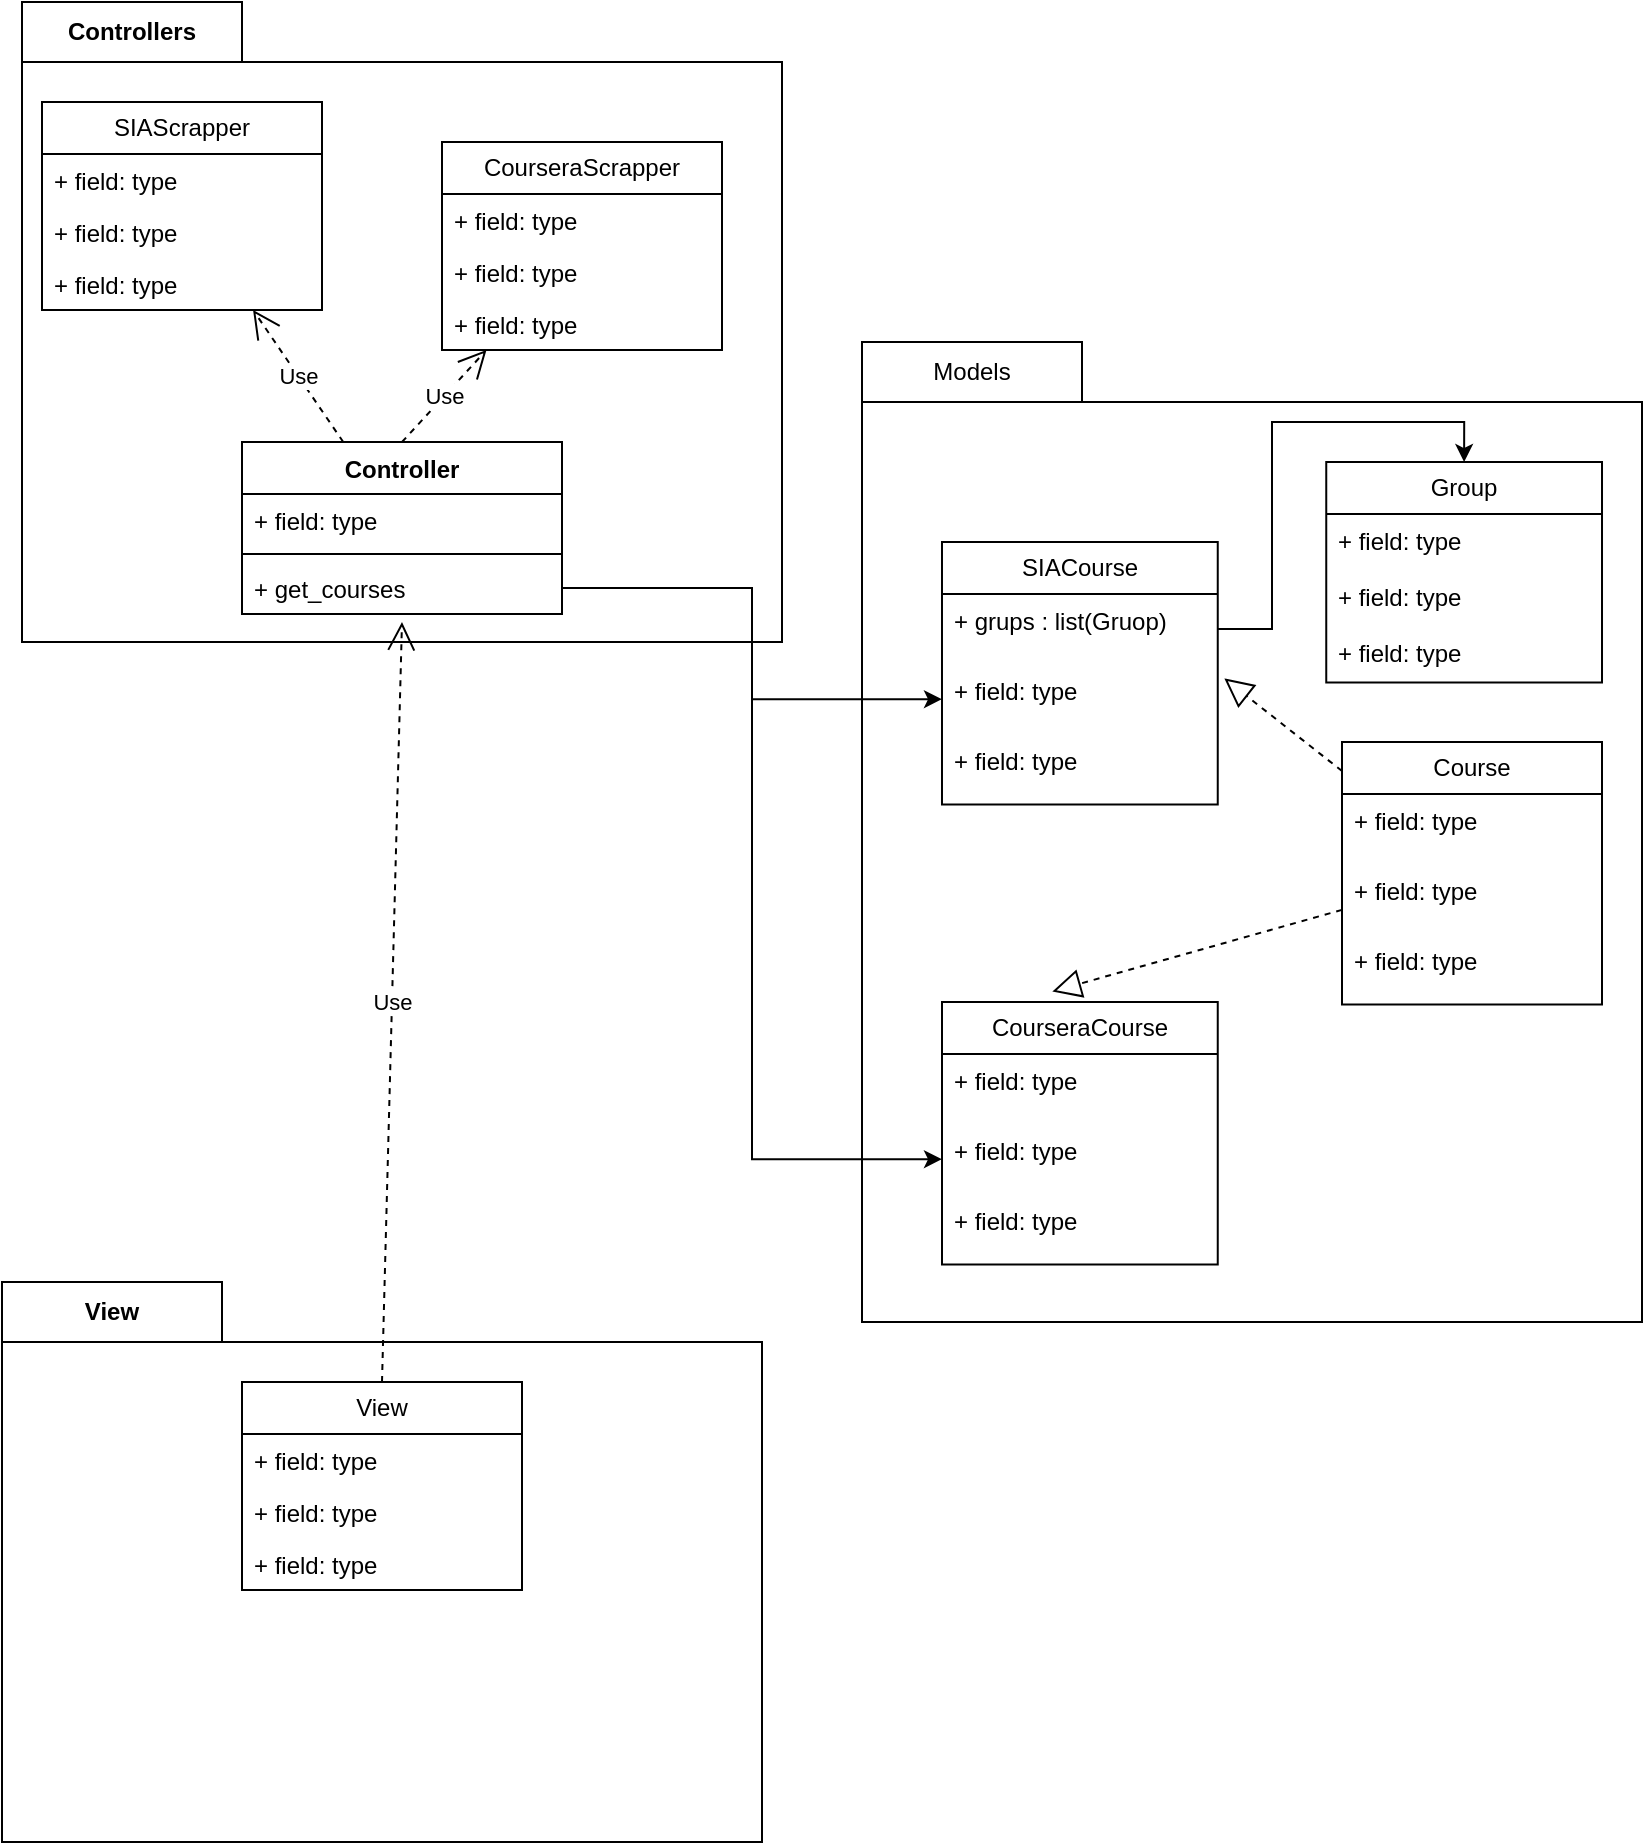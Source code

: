 <mxfile version="21.5.0" type="github">
  <diagram name="Página-1" id="rOxvobYUixdnEhXv50jH">
    <mxGraphModel dx="1500" dy="819" grid="1" gridSize="10" guides="1" tooltips="1" connect="1" arrows="1" fold="1" page="1" pageScale="1" pageWidth="827" pageHeight="1169" math="0" shadow="0">
      <root>
        <mxCell id="0" />
        <mxCell id="1" parent="0" />
        <mxCell id="60lB5uvHRvaHwJrx52zC-39" value="Controllers" style="shape=folder;fontStyle=1;tabWidth=110;tabHeight=30;tabPosition=left;html=1;boundedLbl=1;labelInHeader=1;container=1;collapsible=0;whiteSpace=wrap;" vertex="1" parent="1">
          <mxGeometry x="10" y="10" width="380" height="320" as="geometry" />
        </mxCell>
        <mxCell id="60lB5uvHRvaHwJrx52zC-40" value="" style="html=1;strokeColor=none;resizeWidth=1;resizeHeight=1;fillColor=none;part=1;connectable=0;allowArrows=0;deletable=0;whiteSpace=wrap;" vertex="1" parent="60lB5uvHRvaHwJrx52zC-39">
          <mxGeometry width="380" height="224" relative="1" as="geometry">
            <mxPoint y="30" as="offset" />
          </mxGeometry>
        </mxCell>
        <mxCell id="60lB5uvHRvaHwJrx52zC-1" value="Controller" style="swimlane;fontStyle=1;align=center;verticalAlign=top;childLayout=stackLayout;horizontal=1;startSize=26;horizontalStack=0;resizeParent=1;resizeParentMax=0;resizeLast=0;collapsible=1;marginBottom=0;whiteSpace=wrap;html=1;" vertex="1" parent="60lB5uvHRvaHwJrx52zC-39">
          <mxGeometry x="110" y="220" width="160" height="86" as="geometry" />
        </mxCell>
        <mxCell id="60lB5uvHRvaHwJrx52zC-2" value="+ field: type" style="text;strokeColor=none;fillColor=none;align=left;verticalAlign=top;spacingLeft=4;spacingRight=4;overflow=hidden;rotatable=0;points=[[0,0.5],[1,0.5]];portConstraint=eastwest;whiteSpace=wrap;html=1;" vertex="1" parent="60lB5uvHRvaHwJrx52zC-1">
          <mxGeometry y="26" width="160" height="26" as="geometry" />
        </mxCell>
        <mxCell id="60lB5uvHRvaHwJrx52zC-3" value="" style="line;strokeWidth=1;fillColor=none;align=left;verticalAlign=middle;spacingTop=-1;spacingLeft=3;spacingRight=3;rotatable=0;labelPosition=right;points=[];portConstraint=eastwest;strokeColor=inherit;" vertex="1" parent="60lB5uvHRvaHwJrx52zC-1">
          <mxGeometry y="52" width="160" height="8" as="geometry" />
        </mxCell>
        <mxCell id="60lB5uvHRvaHwJrx52zC-4" value="+ get_courses" style="text;strokeColor=none;fillColor=none;align=left;verticalAlign=top;spacingLeft=4;spacingRight=4;overflow=hidden;rotatable=0;points=[[0,0.5],[1,0.5]];portConstraint=eastwest;whiteSpace=wrap;html=1;" vertex="1" parent="60lB5uvHRvaHwJrx52zC-1">
          <mxGeometry y="60" width="160" height="26" as="geometry" />
        </mxCell>
        <mxCell id="60lB5uvHRvaHwJrx52zC-5" value="SIAScrapper" style="swimlane;fontStyle=0;childLayout=stackLayout;horizontal=1;startSize=26;fillColor=none;horizontalStack=0;resizeParent=1;resizeParentMax=0;resizeLast=0;collapsible=1;marginBottom=0;whiteSpace=wrap;html=1;" vertex="1" parent="60lB5uvHRvaHwJrx52zC-39">
          <mxGeometry x="10" y="50" width="140" height="104" as="geometry" />
        </mxCell>
        <mxCell id="60lB5uvHRvaHwJrx52zC-6" value="+ field: type" style="text;strokeColor=none;fillColor=none;align=left;verticalAlign=top;spacingLeft=4;spacingRight=4;overflow=hidden;rotatable=0;points=[[0,0.5],[1,0.5]];portConstraint=eastwest;whiteSpace=wrap;html=1;" vertex="1" parent="60lB5uvHRvaHwJrx52zC-5">
          <mxGeometry y="26" width="140" height="26" as="geometry" />
        </mxCell>
        <mxCell id="60lB5uvHRvaHwJrx52zC-7" value="+ field: type" style="text;strokeColor=none;fillColor=none;align=left;verticalAlign=top;spacingLeft=4;spacingRight=4;overflow=hidden;rotatable=0;points=[[0,0.5],[1,0.5]];portConstraint=eastwest;whiteSpace=wrap;html=1;" vertex="1" parent="60lB5uvHRvaHwJrx52zC-5">
          <mxGeometry y="52" width="140" height="26" as="geometry" />
        </mxCell>
        <mxCell id="60lB5uvHRvaHwJrx52zC-8" value="+ field: type" style="text;strokeColor=none;fillColor=none;align=left;verticalAlign=top;spacingLeft=4;spacingRight=4;overflow=hidden;rotatable=0;points=[[0,0.5],[1,0.5]];portConstraint=eastwest;whiteSpace=wrap;html=1;" vertex="1" parent="60lB5uvHRvaHwJrx52zC-5">
          <mxGeometry y="78" width="140" height="26" as="geometry" />
        </mxCell>
        <mxCell id="60lB5uvHRvaHwJrx52zC-14" value="Use" style="endArrow=open;endSize=12;dashed=1;html=1;rounded=0;" edge="1" parent="60lB5uvHRvaHwJrx52zC-39" source="60lB5uvHRvaHwJrx52zC-1" target="60lB5uvHRvaHwJrx52zC-5">
          <mxGeometry width="160" relative="1" as="geometry">
            <mxPoint x="320" y="290" as="sourcePoint" />
            <mxPoint x="480" y="290" as="targetPoint" />
          </mxGeometry>
        </mxCell>
        <mxCell id="60lB5uvHRvaHwJrx52zC-9" value="CourseraScrapper" style="swimlane;fontStyle=0;childLayout=stackLayout;horizontal=1;startSize=26;fillColor=none;horizontalStack=0;resizeParent=1;resizeParentMax=0;resizeLast=0;collapsible=1;marginBottom=0;whiteSpace=wrap;html=1;" vertex="1" parent="60lB5uvHRvaHwJrx52zC-39">
          <mxGeometry x="210" y="70" width="140" height="104" as="geometry" />
        </mxCell>
        <mxCell id="60lB5uvHRvaHwJrx52zC-10" value="+ field: type" style="text;strokeColor=none;fillColor=none;align=left;verticalAlign=top;spacingLeft=4;spacingRight=4;overflow=hidden;rotatable=0;points=[[0,0.5],[1,0.5]];portConstraint=eastwest;whiteSpace=wrap;html=1;" vertex="1" parent="60lB5uvHRvaHwJrx52zC-9">
          <mxGeometry y="26" width="140" height="26" as="geometry" />
        </mxCell>
        <mxCell id="60lB5uvHRvaHwJrx52zC-11" value="+ field: type" style="text;strokeColor=none;fillColor=none;align=left;verticalAlign=top;spacingLeft=4;spacingRight=4;overflow=hidden;rotatable=0;points=[[0,0.5],[1,0.5]];portConstraint=eastwest;whiteSpace=wrap;html=1;" vertex="1" parent="60lB5uvHRvaHwJrx52zC-9">
          <mxGeometry y="52" width="140" height="26" as="geometry" />
        </mxCell>
        <mxCell id="60lB5uvHRvaHwJrx52zC-12" value="+ field: type" style="text;strokeColor=none;fillColor=none;align=left;verticalAlign=top;spacingLeft=4;spacingRight=4;overflow=hidden;rotatable=0;points=[[0,0.5],[1,0.5]];portConstraint=eastwest;whiteSpace=wrap;html=1;" vertex="1" parent="60lB5uvHRvaHwJrx52zC-9">
          <mxGeometry y="78" width="140" height="26" as="geometry" />
        </mxCell>
        <mxCell id="60lB5uvHRvaHwJrx52zC-13" value="Use" style="endArrow=open;endSize=12;dashed=1;html=1;rounded=0;exitX=0.5;exitY=0;exitDx=0;exitDy=0;" edge="1" parent="60lB5uvHRvaHwJrx52zC-39" source="60lB5uvHRvaHwJrx52zC-1" target="60lB5uvHRvaHwJrx52zC-9">
          <mxGeometry width="160" relative="1" as="geometry">
            <mxPoint x="600" y="290" as="sourcePoint" />
            <mxPoint x="480" y="290" as="targetPoint" />
          </mxGeometry>
        </mxCell>
        <mxCell id="60lB5uvHRvaHwJrx52zC-58" value="Models" style="shape=folder;tabWidth=110;tabHeight=30;tabPosition=left;html=1;boundedLbl=1;labelInHeader=1;container=1;collapsible=0;whiteSpace=wrap;textDirection=ltr;" vertex="1" parent="1">
          <mxGeometry x="430" y="180" width="390" height="490" as="geometry" />
        </mxCell>
        <mxCell id="60lB5uvHRvaHwJrx52zC-59" value="" style="html=1;strokeColor=none;resizeWidth=1;resizeHeight=1;fillColor=none;part=1;connectable=0;allowArrows=0;deletable=0;whiteSpace=wrap;" vertex="1" parent="60lB5uvHRvaHwJrx52zC-58">
          <mxGeometry width="390" height="302.203" relative="1" as="geometry">
            <mxPoint y="30" as="offset" />
          </mxGeometry>
        </mxCell>
        <mxCell id="60lB5uvHRvaHwJrx52zC-23" value="Course" style="swimlane;fontStyle=0;childLayout=stackLayout;horizontal=1;startSize=26;fillColor=none;horizontalStack=0;resizeParent=1;resizeParentMax=0;resizeLast=0;collapsible=1;marginBottom=0;whiteSpace=wrap;html=1;" vertex="1" parent="60lB5uvHRvaHwJrx52zC-58">
          <mxGeometry x="240.001" y="200.005" width="130" height="131.231" as="geometry" />
        </mxCell>
        <mxCell id="60lB5uvHRvaHwJrx52zC-24" value="+ field: type" style="text;strokeColor=none;fillColor=none;align=left;verticalAlign=top;spacingLeft=4;spacingRight=4;overflow=hidden;rotatable=0;points=[[0,0.5],[1,0.5]];portConstraint=eastwest;whiteSpace=wrap;html=1;" vertex="1" parent="60lB5uvHRvaHwJrx52zC-23">
          <mxGeometry y="26" width="130" height="35.077" as="geometry" />
        </mxCell>
        <mxCell id="60lB5uvHRvaHwJrx52zC-25" value="+ field: type" style="text;strokeColor=none;fillColor=none;align=left;verticalAlign=top;spacingLeft=4;spacingRight=4;overflow=hidden;rotatable=0;points=[[0,0.5],[1,0.5]];portConstraint=eastwest;whiteSpace=wrap;html=1;" vertex="1" parent="60lB5uvHRvaHwJrx52zC-23">
          <mxGeometry y="61.077" width="130" height="35.077" as="geometry" />
        </mxCell>
        <mxCell id="60lB5uvHRvaHwJrx52zC-26" value="+ field: type" style="text;strokeColor=none;fillColor=none;align=left;verticalAlign=top;spacingLeft=4;spacingRight=4;overflow=hidden;rotatable=0;points=[[0,0.5],[1,0.5]];portConstraint=eastwest;whiteSpace=wrap;html=1;" vertex="1" parent="60lB5uvHRvaHwJrx52zC-23">
          <mxGeometry y="96.154" width="130" height="35.077" as="geometry" />
        </mxCell>
        <mxCell id="60lB5uvHRvaHwJrx52zC-15" value="CourseraCourse" style="swimlane;fontStyle=0;childLayout=stackLayout;horizontal=1;startSize=26;fillColor=none;horizontalStack=0;resizeParent=1;resizeParentMax=0;resizeLast=0;collapsible=1;marginBottom=0;whiteSpace=wrap;html=1;" vertex="1" parent="60lB5uvHRvaHwJrx52zC-58">
          <mxGeometry x="39.998" y="329.996" width="137.879" height="131.231" as="geometry" />
        </mxCell>
        <mxCell id="60lB5uvHRvaHwJrx52zC-16" value="+ field: type" style="text;strokeColor=none;fillColor=none;align=left;verticalAlign=top;spacingLeft=4;spacingRight=4;overflow=hidden;rotatable=0;points=[[0,0.5],[1,0.5]];portConstraint=eastwest;whiteSpace=wrap;html=1;" vertex="1" parent="60lB5uvHRvaHwJrx52zC-15">
          <mxGeometry y="26" width="137.879" height="35.077" as="geometry" />
        </mxCell>
        <mxCell id="60lB5uvHRvaHwJrx52zC-17" value="+ field: type" style="text;strokeColor=none;fillColor=none;align=left;verticalAlign=top;spacingLeft=4;spacingRight=4;overflow=hidden;rotatable=0;points=[[0,0.5],[1,0.5]];portConstraint=eastwest;whiteSpace=wrap;html=1;" vertex="1" parent="60lB5uvHRvaHwJrx52zC-15">
          <mxGeometry y="61.077" width="137.879" height="35.077" as="geometry" />
        </mxCell>
        <mxCell id="60lB5uvHRvaHwJrx52zC-18" value="+ field: type" style="text;strokeColor=none;fillColor=none;align=left;verticalAlign=top;spacingLeft=4;spacingRight=4;overflow=hidden;rotatable=0;points=[[0,0.5],[1,0.5]];portConstraint=eastwest;whiteSpace=wrap;html=1;" vertex="1" parent="60lB5uvHRvaHwJrx52zC-15">
          <mxGeometry y="96.154" width="137.879" height="35.077" as="geometry" />
        </mxCell>
        <mxCell id="60lB5uvHRvaHwJrx52zC-36" value="" style="endArrow=block;dashed=1;endFill=0;endSize=12;html=1;rounded=0;entryX=0.4;entryY=-0.04;entryDx=0;entryDy=0;entryPerimeter=0;" edge="1" parent="60lB5uvHRvaHwJrx52zC-58" source="60lB5uvHRvaHwJrx52zC-23" target="60lB5uvHRvaHwJrx52zC-15">
          <mxGeometry width="160" relative="1" as="geometry">
            <mxPoint x="-43.333" y="512.665" as="sourcePoint" />
            <mxPoint x="114.242" y="512.665" as="targetPoint" />
          </mxGeometry>
        </mxCell>
        <mxCell id="60lB5uvHRvaHwJrx52zC-19" value="SIACourse" style="swimlane;fontStyle=0;childLayout=stackLayout;horizontal=1;startSize=26;fillColor=none;horizontalStack=0;resizeParent=1;resizeParentMax=0;resizeLast=0;collapsible=1;marginBottom=0;whiteSpace=wrap;html=1;" vertex="1" parent="60lB5uvHRvaHwJrx52zC-58">
          <mxGeometry x="39.997" y="99.996" width="137.879" height="131.231" as="geometry" />
        </mxCell>
        <mxCell id="60lB5uvHRvaHwJrx52zC-20" value="+ grups : list(Gruop)" style="text;strokeColor=none;fillColor=none;align=left;verticalAlign=top;spacingLeft=4;spacingRight=4;overflow=hidden;rotatable=0;points=[[0,0.5],[1,0.5]];portConstraint=eastwest;whiteSpace=wrap;html=1;" vertex="1" parent="60lB5uvHRvaHwJrx52zC-19">
          <mxGeometry y="26" width="137.879" height="35.077" as="geometry" />
        </mxCell>
        <mxCell id="60lB5uvHRvaHwJrx52zC-21" value="+ field: type" style="text;strokeColor=none;fillColor=none;align=left;verticalAlign=top;spacingLeft=4;spacingRight=4;overflow=hidden;rotatable=0;points=[[0,0.5],[1,0.5]];portConstraint=eastwest;whiteSpace=wrap;html=1;" vertex="1" parent="60lB5uvHRvaHwJrx52zC-19">
          <mxGeometry y="61.077" width="137.879" height="35.077" as="geometry" />
        </mxCell>
        <mxCell id="60lB5uvHRvaHwJrx52zC-22" value="+ field: type" style="text;strokeColor=none;fillColor=none;align=left;verticalAlign=top;spacingLeft=4;spacingRight=4;overflow=hidden;rotatable=0;points=[[0,0.5],[1,0.5]];portConstraint=eastwest;whiteSpace=wrap;html=1;" vertex="1" parent="60lB5uvHRvaHwJrx52zC-19">
          <mxGeometry y="96.154" width="137.879" height="35.077" as="geometry" />
        </mxCell>
        <mxCell id="60lB5uvHRvaHwJrx52zC-37" value="" style="endArrow=block;dashed=1;endFill=0;endSize=12;html=1;rounded=0;entryX=1.024;entryY=0.204;entryDx=0;entryDy=0;entryPerimeter=0;" edge="1" parent="60lB5uvHRvaHwJrx52zC-58" source="60lB5uvHRvaHwJrx52zC-23" target="60lB5uvHRvaHwJrx52zC-21">
          <mxGeometry width="160" relative="1" as="geometry">
            <mxPoint x="-43.333" y="512.665" as="sourcePoint" />
            <mxPoint x="114.242" y="512.665" as="targetPoint" />
          </mxGeometry>
        </mxCell>
        <mxCell id="60lB5uvHRvaHwJrx52zC-27" value="Group" style="swimlane;fontStyle=0;childLayout=stackLayout;horizontal=1;startSize=26;fillColor=none;horizontalStack=0;resizeParent=1;resizeParentMax=0;resizeLast=0;collapsible=1;marginBottom=0;whiteSpace=wrap;html=1;" vertex="1" parent="60lB5uvHRvaHwJrx52zC-58">
          <mxGeometry x="232.125" y="60.003" width="137.879" height="110.185" as="geometry" />
        </mxCell>
        <mxCell id="60lB5uvHRvaHwJrx52zC-28" value="+ field: type" style="text;strokeColor=none;fillColor=none;align=left;verticalAlign=top;spacingLeft=4;spacingRight=4;overflow=hidden;rotatable=0;points=[[0,0.5],[1,0.5]];portConstraint=eastwest;whiteSpace=wrap;html=1;" vertex="1" parent="60lB5uvHRvaHwJrx52zC-27">
          <mxGeometry y="26" width="137.879" height="28.062" as="geometry" />
        </mxCell>
        <mxCell id="60lB5uvHRvaHwJrx52zC-29" value="+ field: type" style="text;strokeColor=none;fillColor=none;align=left;verticalAlign=top;spacingLeft=4;spacingRight=4;overflow=hidden;rotatable=0;points=[[0,0.5],[1,0.5]];portConstraint=eastwest;whiteSpace=wrap;html=1;" vertex="1" parent="60lB5uvHRvaHwJrx52zC-27">
          <mxGeometry y="54.062" width="137.879" height="28.062" as="geometry" />
        </mxCell>
        <mxCell id="60lB5uvHRvaHwJrx52zC-30" value="+ field: type" style="text;strokeColor=none;fillColor=none;align=left;verticalAlign=top;spacingLeft=4;spacingRight=4;overflow=hidden;rotatable=0;points=[[0,0.5],[1,0.5]];portConstraint=eastwest;whiteSpace=wrap;html=1;" vertex="1" parent="60lB5uvHRvaHwJrx52zC-27">
          <mxGeometry y="82.123" width="137.879" height="28.062" as="geometry" />
        </mxCell>
        <mxCell id="60lB5uvHRvaHwJrx52zC-64" style="edgeStyle=orthogonalEdgeStyle;rounded=0;orthogonalLoop=1;jettySize=auto;html=1;entryX=0.5;entryY=0;entryDx=0;entryDy=0;" edge="1" parent="60lB5uvHRvaHwJrx52zC-58" source="60lB5uvHRvaHwJrx52zC-20" target="60lB5uvHRvaHwJrx52zC-27">
          <mxGeometry relative="1" as="geometry" />
        </mxCell>
        <mxCell id="60lB5uvHRvaHwJrx52zC-60" value="View" style="shape=folder;fontStyle=1;tabWidth=110;tabHeight=30;tabPosition=left;html=1;boundedLbl=1;labelInHeader=1;container=1;collapsible=0;whiteSpace=wrap;" vertex="1" parent="1">
          <mxGeometry y="650" width="380" height="280" as="geometry" />
        </mxCell>
        <mxCell id="60lB5uvHRvaHwJrx52zC-61" value="" style="html=1;strokeColor=none;resizeWidth=1;resizeHeight=1;fillColor=none;part=1;connectable=0;allowArrows=0;deletable=0;whiteSpace=wrap;" vertex="1" parent="60lB5uvHRvaHwJrx52zC-60">
          <mxGeometry width="380" height="196" relative="1" as="geometry">
            <mxPoint y="30" as="offset" />
          </mxGeometry>
        </mxCell>
        <mxCell id="60lB5uvHRvaHwJrx52zC-32" value="View" style="swimlane;fontStyle=0;childLayout=stackLayout;horizontal=1;startSize=26;fillColor=none;horizontalStack=0;resizeParent=1;resizeParentMax=0;resizeLast=0;collapsible=1;marginBottom=0;whiteSpace=wrap;html=1;" vertex="1" parent="60lB5uvHRvaHwJrx52zC-60">
          <mxGeometry x="120" y="50" width="140" height="104" as="geometry" />
        </mxCell>
        <mxCell id="60lB5uvHRvaHwJrx52zC-33" value="+ field: type" style="text;strokeColor=none;fillColor=none;align=left;verticalAlign=top;spacingLeft=4;spacingRight=4;overflow=hidden;rotatable=0;points=[[0,0.5],[1,0.5]];portConstraint=eastwest;whiteSpace=wrap;html=1;" vertex="1" parent="60lB5uvHRvaHwJrx52zC-32">
          <mxGeometry y="26" width="140" height="26" as="geometry" />
        </mxCell>
        <mxCell id="60lB5uvHRvaHwJrx52zC-34" value="+ field: type" style="text;strokeColor=none;fillColor=none;align=left;verticalAlign=top;spacingLeft=4;spacingRight=4;overflow=hidden;rotatable=0;points=[[0,0.5],[1,0.5]];portConstraint=eastwest;whiteSpace=wrap;html=1;" vertex="1" parent="60lB5uvHRvaHwJrx52zC-32">
          <mxGeometry y="52" width="140" height="26" as="geometry" />
        </mxCell>
        <mxCell id="60lB5uvHRvaHwJrx52zC-35" value="+ field: type" style="text;strokeColor=none;fillColor=none;align=left;verticalAlign=top;spacingLeft=4;spacingRight=4;overflow=hidden;rotatable=0;points=[[0,0.5],[1,0.5]];portConstraint=eastwest;whiteSpace=wrap;html=1;" vertex="1" parent="60lB5uvHRvaHwJrx52zC-32">
          <mxGeometry y="78" width="140" height="26" as="geometry" />
        </mxCell>
        <mxCell id="60lB5uvHRvaHwJrx52zC-65" value="Use" style="endArrow=open;endSize=12;dashed=1;html=1;rounded=0;exitX=0.5;exitY=0;exitDx=0;exitDy=0;" edge="1" parent="1" source="60lB5uvHRvaHwJrx52zC-32">
          <mxGeometry width="160" relative="1" as="geometry">
            <mxPoint x="360" y="340" as="sourcePoint" />
            <mxPoint x="200" y="320" as="targetPoint" />
          </mxGeometry>
        </mxCell>
        <mxCell id="60lB5uvHRvaHwJrx52zC-66" style="edgeStyle=orthogonalEdgeStyle;rounded=0;orthogonalLoop=1;jettySize=auto;html=1;entryX=0;entryY=0.5;entryDx=0;entryDy=0;" edge="1" parent="1" source="60lB5uvHRvaHwJrx52zC-4" target="60lB5uvHRvaHwJrx52zC-21">
          <mxGeometry relative="1" as="geometry" />
        </mxCell>
        <mxCell id="60lB5uvHRvaHwJrx52zC-67" style="edgeStyle=orthogonalEdgeStyle;rounded=0;orthogonalLoop=1;jettySize=auto;html=1;entryX=0;entryY=0.5;entryDx=0;entryDy=0;" edge="1" parent="1" source="60lB5uvHRvaHwJrx52zC-4" target="60lB5uvHRvaHwJrx52zC-17">
          <mxGeometry relative="1" as="geometry" />
        </mxCell>
      </root>
    </mxGraphModel>
  </diagram>
</mxfile>
